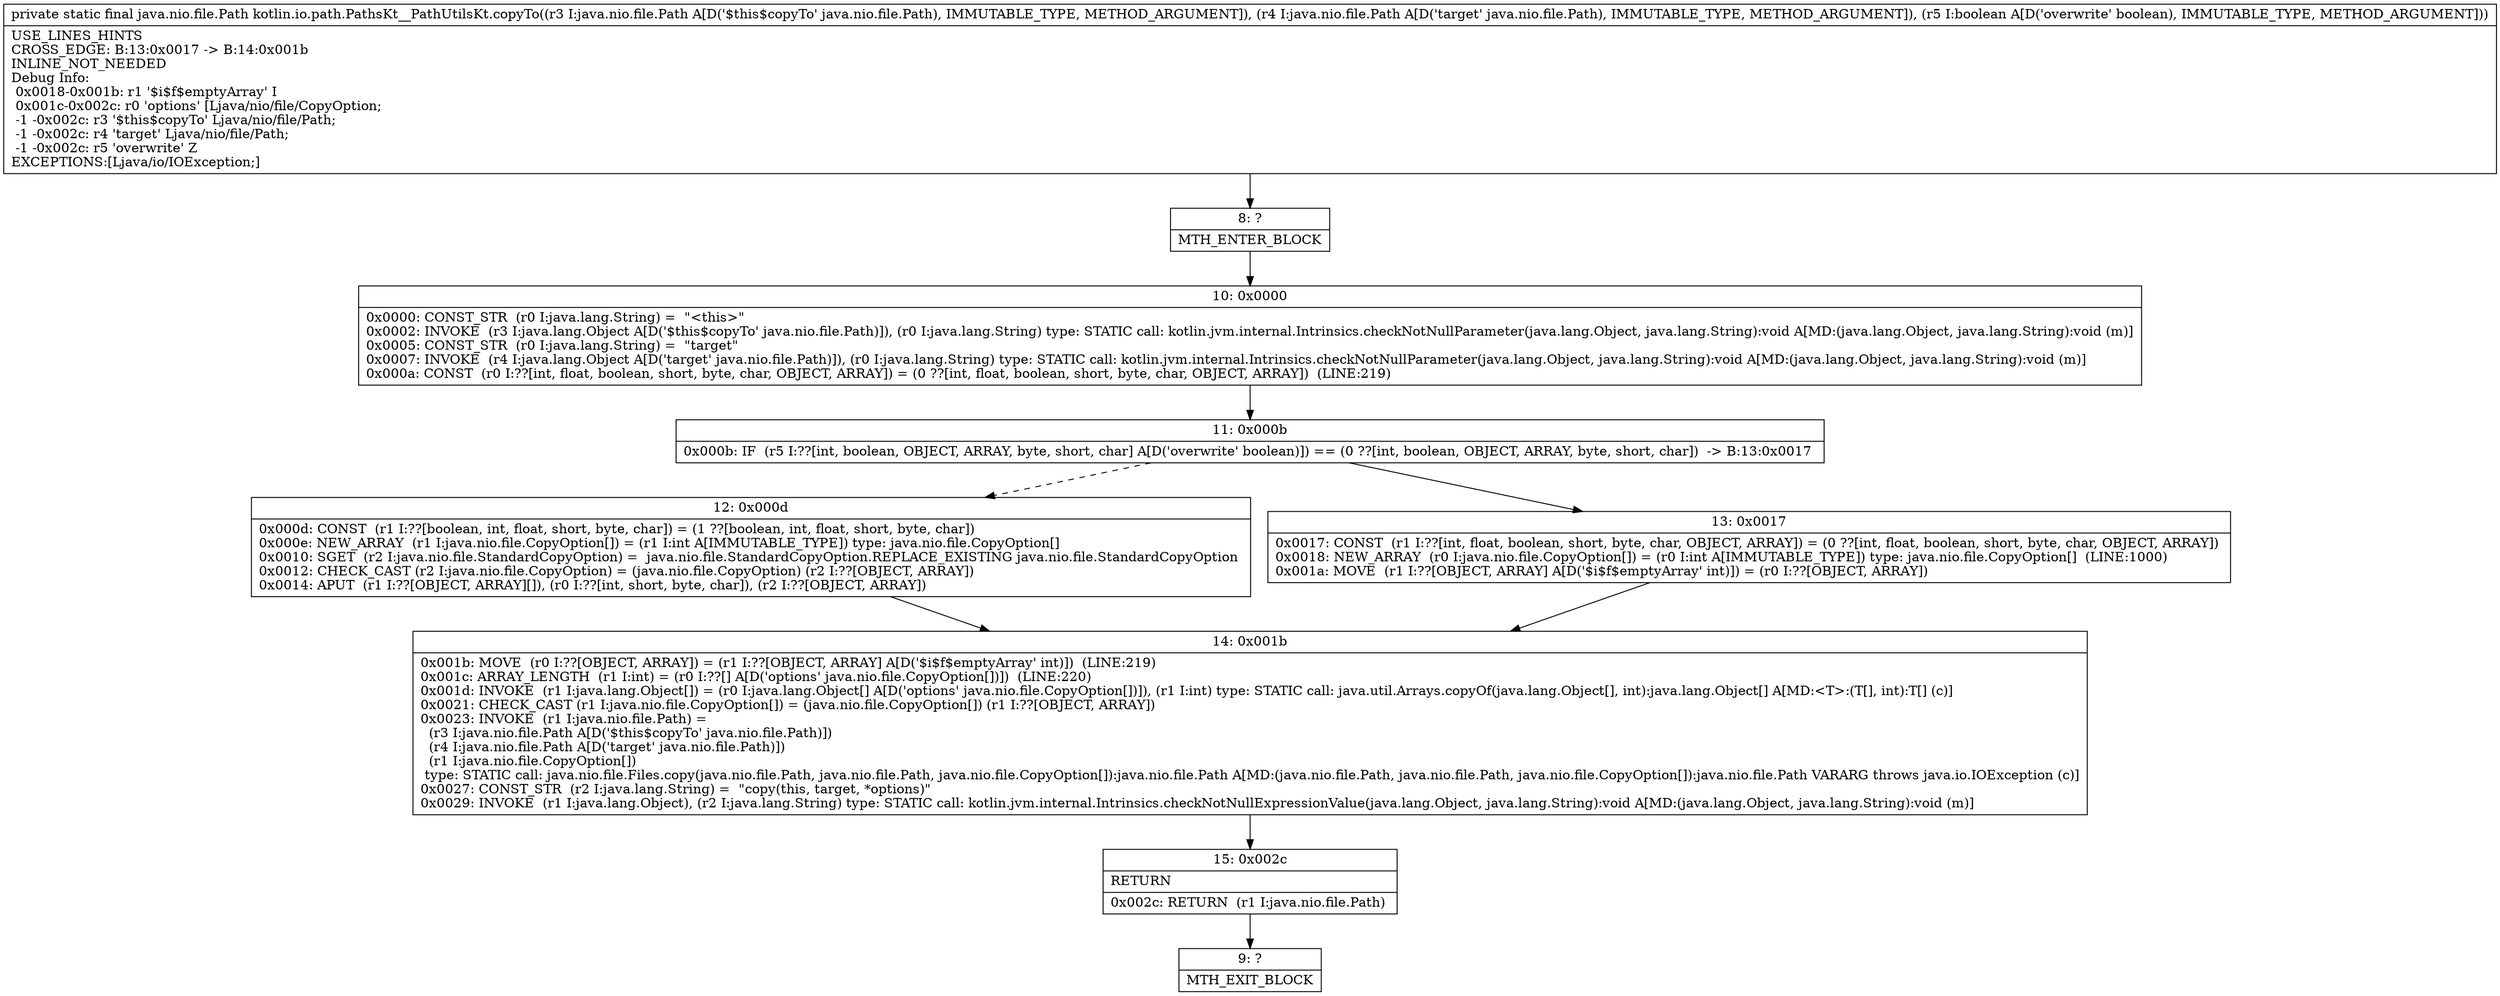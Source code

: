digraph "CFG forkotlin.io.path.PathsKt__PathUtilsKt.copyTo(Ljava\/nio\/file\/Path;Ljava\/nio\/file\/Path;Z)Ljava\/nio\/file\/Path;" {
Node_8 [shape=record,label="{8\:\ ?|MTH_ENTER_BLOCK\l}"];
Node_10 [shape=record,label="{10\:\ 0x0000|0x0000: CONST_STR  (r0 I:java.lang.String) =  \"\<this\>\" \l0x0002: INVOKE  (r3 I:java.lang.Object A[D('$this$copyTo' java.nio.file.Path)]), (r0 I:java.lang.String) type: STATIC call: kotlin.jvm.internal.Intrinsics.checkNotNullParameter(java.lang.Object, java.lang.String):void A[MD:(java.lang.Object, java.lang.String):void (m)]\l0x0005: CONST_STR  (r0 I:java.lang.String) =  \"target\" \l0x0007: INVOKE  (r4 I:java.lang.Object A[D('target' java.nio.file.Path)]), (r0 I:java.lang.String) type: STATIC call: kotlin.jvm.internal.Intrinsics.checkNotNullParameter(java.lang.Object, java.lang.String):void A[MD:(java.lang.Object, java.lang.String):void (m)]\l0x000a: CONST  (r0 I:??[int, float, boolean, short, byte, char, OBJECT, ARRAY]) = (0 ??[int, float, boolean, short, byte, char, OBJECT, ARRAY])  (LINE:219)\l}"];
Node_11 [shape=record,label="{11\:\ 0x000b|0x000b: IF  (r5 I:??[int, boolean, OBJECT, ARRAY, byte, short, char] A[D('overwrite' boolean)]) == (0 ??[int, boolean, OBJECT, ARRAY, byte, short, char])  \-\> B:13:0x0017 \l}"];
Node_12 [shape=record,label="{12\:\ 0x000d|0x000d: CONST  (r1 I:??[boolean, int, float, short, byte, char]) = (1 ??[boolean, int, float, short, byte, char]) \l0x000e: NEW_ARRAY  (r1 I:java.nio.file.CopyOption[]) = (r1 I:int A[IMMUTABLE_TYPE]) type: java.nio.file.CopyOption[] \l0x0010: SGET  (r2 I:java.nio.file.StandardCopyOption) =  java.nio.file.StandardCopyOption.REPLACE_EXISTING java.nio.file.StandardCopyOption \l0x0012: CHECK_CAST (r2 I:java.nio.file.CopyOption) = (java.nio.file.CopyOption) (r2 I:??[OBJECT, ARRAY]) \l0x0014: APUT  (r1 I:??[OBJECT, ARRAY][]), (r0 I:??[int, short, byte, char]), (r2 I:??[OBJECT, ARRAY]) \l}"];
Node_14 [shape=record,label="{14\:\ 0x001b|0x001b: MOVE  (r0 I:??[OBJECT, ARRAY]) = (r1 I:??[OBJECT, ARRAY] A[D('$i$f$emptyArray' int)])  (LINE:219)\l0x001c: ARRAY_LENGTH  (r1 I:int) = (r0 I:??[] A[D('options' java.nio.file.CopyOption[])])  (LINE:220)\l0x001d: INVOKE  (r1 I:java.lang.Object[]) = (r0 I:java.lang.Object[] A[D('options' java.nio.file.CopyOption[])]), (r1 I:int) type: STATIC call: java.util.Arrays.copyOf(java.lang.Object[], int):java.lang.Object[] A[MD:\<T\>:(T[], int):T[] (c)]\l0x0021: CHECK_CAST (r1 I:java.nio.file.CopyOption[]) = (java.nio.file.CopyOption[]) (r1 I:??[OBJECT, ARRAY]) \l0x0023: INVOKE  (r1 I:java.nio.file.Path) = \l  (r3 I:java.nio.file.Path A[D('$this$copyTo' java.nio.file.Path)])\l  (r4 I:java.nio.file.Path A[D('target' java.nio.file.Path)])\l  (r1 I:java.nio.file.CopyOption[])\l type: STATIC call: java.nio.file.Files.copy(java.nio.file.Path, java.nio.file.Path, java.nio.file.CopyOption[]):java.nio.file.Path A[MD:(java.nio.file.Path, java.nio.file.Path, java.nio.file.CopyOption[]):java.nio.file.Path VARARG throws java.io.IOException (c)]\l0x0027: CONST_STR  (r2 I:java.lang.String) =  \"copy(this, target, *options)\" \l0x0029: INVOKE  (r1 I:java.lang.Object), (r2 I:java.lang.String) type: STATIC call: kotlin.jvm.internal.Intrinsics.checkNotNullExpressionValue(java.lang.Object, java.lang.String):void A[MD:(java.lang.Object, java.lang.String):void (m)]\l}"];
Node_15 [shape=record,label="{15\:\ 0x002c|RETURN\l|0x002c: RETURN  (r1 I:java.nio.file.Path) \l}"];
Node_9 [shape=record,label="{9\:\ ?|MTH_EXIT_BLOCK\l}"];
Node_13 [shape=record,label="{13\:\ 0x0017|0x0017: CONST  (r1 I:??[int, float, boolean, short, byte, char, OBJECT, ARRAY]) = (0 ??[int, float, boolean, short, byte, char, OBJECT, ARRAY]) \l0x0018: NEW_ARRAY  (r0 I:java.nio.file.CopyOption[]) = (r0 I:int A[IMMUTABLE_TYPE]) type: java.nio.file.CopyOption[]  (LINE:1000)\l0x001a: MOVE  (r1 I:??[OBJECT, ARRAY] A[D('$i$f$emptyArray' int)]) = (r0 I:??[OBJECT, ARRAY]) \l}"];
MethodNode[shape=record,label="{private static final java.nio.file.Path kotlin.io.path.PathsKt__PathUtilsKt.copyTo((r3 I:java.nio.file.Path A[D('$this$copyTo' java.nio.file.Path), IMMUTABLE_TYPE, METHOD_ARGUMENT]), (r4 I:java.nio.file.Path A[D('target' java.nio.file.Path), IMMUTABLE_TYPE, METHOD_ARGUMENT]), (r5 I:boolean A[D('overwrite' boolean), IMMUTABLE_TYPE, METHOD_ARGUMENT]))  | USE_LINES_HINTS\lCROSS_EDGE: B:13:0x0017 \-\> B:14:0x001b\lINLINE_NOT_NEEDED\lDebug Info:\l  0x0018\-0x001b: r1 '$i$f$emptyArray' I\l  0x001c\-0x002c: r0 'options' [Ljava\/nio\/file\/CopyOption;\l  \-1 \-0x002c: r3 '$this$copyTo' Ljava\/nio\/file\/Path;\l  \-1 \-0x002c: r4 'target' Ljava\/nio\/file\/Path;\l  \-1 \-0x002c: r5 'overwrite' Z\lEXCEPTIONS:[Ljava\/io\/IOException;]\l}"];
MethodNode -> Node_8;Node_8 -> Node_10;
Node_10 -> Node_11;
Node_11 -> Node_12[style=dashed];
Node_11 -> Node_13;
Node_12 -> Node_14;
Node_14 -> Node_15;
Node_15 -> Node_9;
Node_13 -> Node_14;
}

